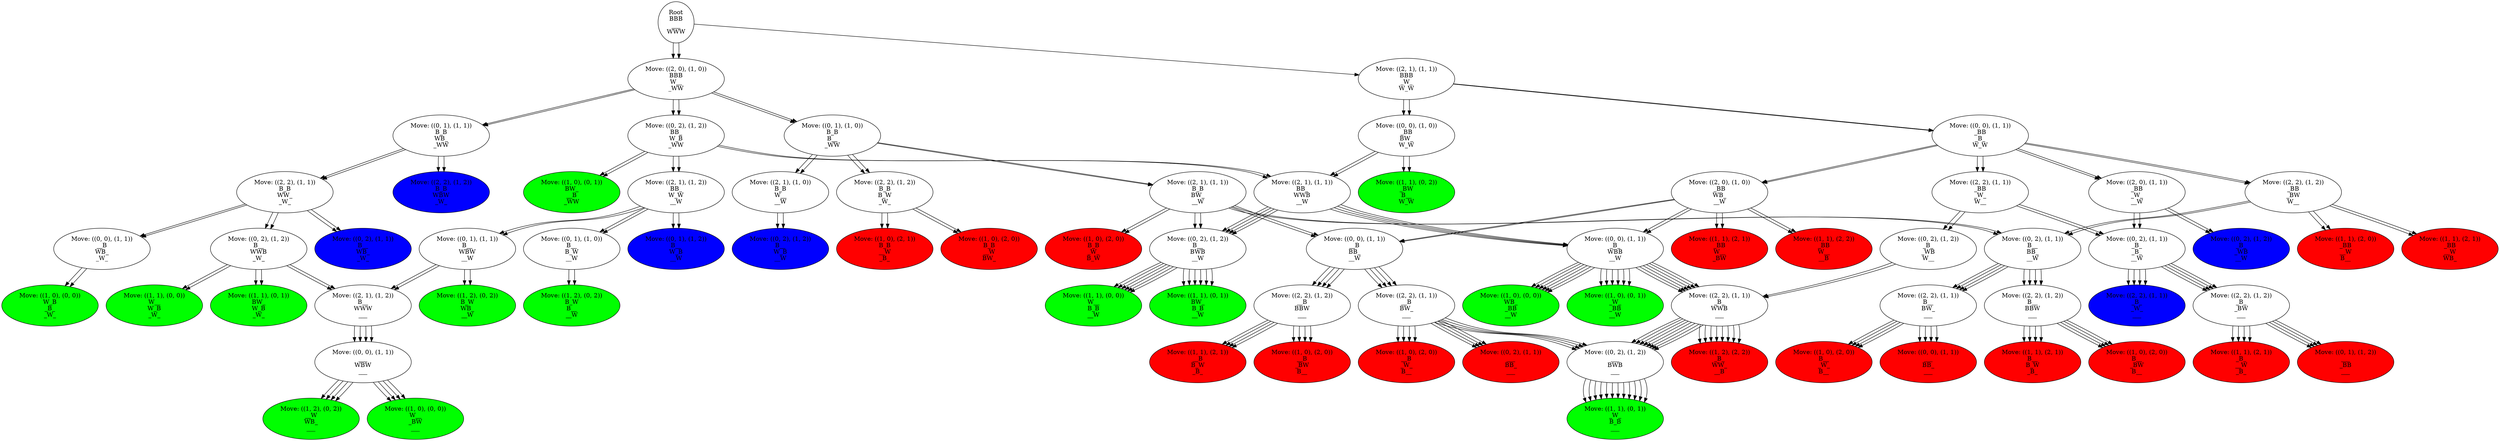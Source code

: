 digraph tree {
    "Root
BBB
___
WWW" [style=filled, fillcolor=white];
    "Move: ((2, 0), (1, 0))
BBB
W__
_WW" [style=filled, fillcolor=white];
    "Move: ((0, 1), (1, 1))
B_B
WB_
_WW" [style=filled, fillcolor=white];
    "Move: ((2, 2), (1, 2))
B_B
WBW
_W_" [style=filled, fillcolor=blue];
    "Move: ((2, 2), (1, 1))
B_B
WW_
_W_" [style=filled, fillcolor=white];
    "Move: ((0, 0), (1, 1))
__B
WB_
_W_" [style=filled, fillcolor=white];
    "Move: ((1, 0), (0, 0))
W_B
_B_
_W_" [style=filled, fillcolor=green];
    "Move: ((0, 2), (1, 2))
B__
WWB
_W_" [style=filled, fillcolor=white];
    "Move: ((1, 1), (0, 1))
BW_
W_B
_W_" [style=filled, fillcolor=green];
    "Move: ((1, 1), (0, 0))
W__
W_B
_W_" [style=filled, fillcolor=green];
    "Move: ((2, 1), (1, 2))
B__
WWW
___" [style=filled, fillcolor=white];
    "Move: ((0, 0), (1, 1))
___
WBW
___" [style=filled, fillcolor=white];
    "Move: ((1, 0), (0, 0))
W__
_BW
___" [style=filled, fillcolor=green];
    "Move: ((1, 2), (0, 2))
__W
WB_
___" [style=filled, fillcolor=green];
    "Move: ((0, 2), (1, 1))
B__
WB_
_W_" [style=filled, fillcolor=blue];
    "Move: ((0, 1), (1, 0))
B_B
B__
_WW" [style=filled, fillcolor=white];
    "Move: ((2, 1), (1, 1))
B_B
BW_
__W" [style=filled, fillcolor=white];
    "Move: ((0, 0), (1, 1))
__B
BB_
__W" [style=filled, fillcolor=white];
    "Move: ((2, 2), (1, 2))
__B
BBW
___" [style=filled, fillcolor=white];
    "Move: ((1, 0), (2, 0))
__B
_BW
B__" [style=filled, fillcolor=red];
    "Move: ((1, 1), (2, 1))
__B
B_W
_B_" [style=filled, fillcolor=red];
    "Move: ((2, 2), (1, 1))
__B
BW_
___" [style=filled, fillcolor=white];
    "Move: ((0, 2), (1, 2))
___
BWB
___" [style=filled, fillcolor=white];
    "Move: ((1, 1), (0, 1))
_W_
B_B
___" [style=filled, fillcolor=green];
    "Move: ((0, 2), (1, 1))
___
BB_
___" [style=filled, fillcolor=red];
    "Move: ((1, 0), (2, 0))
__B
_W_
B__" [style=filled, fillcolor=red];
    "Move: ((0, 2), (1, 2))
B__
BWB
__W" [style=filled, fillcolor=white];
    "Move: ((1, 1), (0, 1))
BW_
B_B
__W" [style=filled, fillcolor=green];
    "Move: ((1, 1), (0, 0))
W__
B_B
__W" [style=filled, fillcolor=green];
    "Move: ((0, 2), (1, 1))
B__
BB_
__W" [style=filled, fillcolor=white];
    "Move: ((2, 2), (1, 2))
B__
BBW
___" [style=filled, fillcolor=white];
    "Move: ((1, 0), (2, 0))
B__
_BW
B__" [style=filled, fillcolor=red];
    "Move: ((1, 1), (2, 1))
B__
B_W
_B_" [style=filled, fillcolor=red];
    "Move: ((2, 2), (1, 1))
B__
BW_
___" [style=filled, fillcolor=white];
    "Move: ((0, 0), (1, 1))
___
BB_
___" [style=filled, fillcolor=red];
    "Move: ((1, 0), (2, 0))
B__
_W_
B__" [style=filled, fillcolor=red];
    "Move: ((1, 0), (2, 0))
B_B
_W_
B_W" [style=filled, fillcolor=red];
    "Move: ((2, 1), (1, 0))
B_B
W__
__W" [style=filled, fillcolor=white];
    "Move: ((0, 2), (1, 2))
B__
W_B
__W" [style=filled, fillcolor=blue];
    "Move: ((2, 2), (1, 2))
B_B
B_W
_W_" [style=filled, fillcolor=white];
    "Move: ((1, 0), (2, 0))
B_B
__W
BW_" [style=filled, fillcolor=red];
    "Move: ((1, 0), (2, 1))
B_B
__W
_B_" [style=filled, fillcolor=red];
    "Move: ((0, 2), (1, 2))
BB_
W_B
_WW" [style=filled, fillcolor=white];
    "Move: ((1, 0), (0, 1))
BW_
__B
_WW" [style=filled, fillcolor=green];
    "Move: ((2, 1), (1, 1))
BB_
WWB
__W" [style=filled, fillcolor=white];
    "Move: ((0, 0), (1, 1))
_B_
WBB
__W" [style=filled, fillcolor=white];
    "Move: ((1, 0), (0, 0))
WB_
_BB
__W" [style=filled, fillcolor=green];
    "Move: ((1, 0), (0, 1))
_W_
_BB
__W" [style=filled, fillcolor=green];
    "Move: ((2, 2), (1, 1))
_B_
WWB
___" [style=filled, fillcolor=white];
    "Move: ((0, 2), (1, 2))
___
BWB
___" [style=filled, fillcolor=white];
    "Move: ((1, 1), (0, 1))
_W_
B_B
___" [style=filled, fillcolor=green];
    "Move: ((1, 2), (2, 2))
_B_
WW_
__B" [style=filled, fillcolor=red];
    "Move: ((0, 2), (1, 2))
B__
BWB
__W" [style=filled, fillcolor=white];
    "Move: ((1, 1), (0, 1))
BW_
B_B
__W" [style=filled, fillcolor=green];
    "Move: ((1, 1), (0, 0))
W__
B_B
__W" [style=filled, fillcolor=green];
    "Move: ((2, 1), (1, 2))
BB_
W_W
__W" [style=filled, fillcolor=white];
    "Move: ((0, 1), (1, 1))
B__
WBW
__W" [style=filled, fillcolor=white];
    "Move: ((1, 2), (0, 2))
B_W
WB_
__W" [style=filled, fillcolor=green];
    "Move: ((2, 1), (1, 2))
B__
WWW
___" [style=filled, fillcolor=white];
    "Move: ((0, 0), (1, 1))
___
WBW
___" [style=filled, fillcolor=white];
    "Move: ((1, 0), (0, 0))
W__
_BW
___" [style=filled, fillcolor=green];
    "Move: ((1, 2), (0, 2))
__W
WB_
___" [style=filled, fillcolor=green];
    "Move: ((0, 1), (1, 0))
B__
B_W
__W" [style=filled, fillcolor=white];
    "Move: ((1, 2), (0, 2))
B_W
B__
__W" [style=filled, fillcolor=green];
    "Move: ((0, 1), (1, 2))
B__
W_B
__W" [style=filled, fillcolor=blue];
    "Move: ((2, 1), (1, 1))
BBB
_W_
W_W" [style=filled, fillcolor=white];
    "Move: ((0, 0), (1, 0))
_BB
BW_
W_W" [style=filled, fillcolor=white];
    "Move: ((1, 1), (0, 2))
_BW
B__
W_W" [style=filled, fillcolor=green];
    "Move: ((2, 1), (1, 1))
BB_
WWB
__W" [style=filled, fillcolor=white];
    "Move: ((0, 0), (1, 1))
_B_
WBB
__W" [style=filled, fillcolor=white];
    "Move: ((1, 0), (0, 0))
WB_
_BB
__W" [style=filled, fillcolor=green];
    "Move: ((1, 0), (0, 1))
_W_
_BB
__W" [style=filled, fillcolor=green];
    "Move: ((2, 2), (1, 1))
_B_
WWB
___" [style=filled, fillcolor=white];
    "Move: ((0, 2), (1, 2))
___
BWB
___" [style=filled, fillcolor=white];
    "Move: ((1, 1), (0, 1))
_W_
B_B
___" [style=filled, fillcolor=green];
    "Move: ((1, 2), (2, 2))
_B_
WW_
__B" [style=filled, fillcolor=red];
    "Move: ((0, 2), (1, 2))
B__
BWB
__W" [style=filled, fillcolor=white];
    "Move: ((1, 1), (0, 1))
BW_
B_B
__W" [style=filled, fillcolor=green];
    "Move: ((1, 1), (0, 0))
W__
B_B
__W" [style=filled, fillcolor=green];
    "Move: ((0, 0), (1, 1))
_BB
_B_
W_W" [style=filled, fillcolor=white];
    "Move: ((2, 0), (1, 0))
_BB
WB_
__W" [style=filled, fillcolor=white];
    "Move: ((0, 0), (1, 1))
__B
BB_
__W" [style=filled, fillcolor=white];
    "Move: ((2, 2), (1, 2))
__B
BBW
___" [style=filled, fillcolor=white];
    "Move: ((1, 0), (2, 0))
__B
_BW
B__" [style=filled, fillcolor=red];
    "Move: ((1, 1), (2, 1))
__B
B_W
_B_" [style=filled, fillcolor=red];
    "Move: ((2, 2), (1, 1))
__B
BW_
___" [style=filled, fillcolor=white];
    "Move: ((0, 2), (1, 2))
___
BWB
___" [style=filled, fillcolor=white];
    "Move: ((1, 1), (0, 1))
_W_
B_B
___" [style=filled, fillcolor=green];
    "Move: ((0, 2), (1, 1))
___
BB_
___" [style=filled, fillcolor=red];
    "Move: ((1, 0), (2, 0))
__B
_W_
B__" [style=filled, fillcolor=red];
    "Move: ((0, 0), (1, 1))
_B_
WBB
__W" [style=filled, fillcolor=white];
    "Move: ((1, 0), (0, 0))
WB_
_BB
__W" [style=filled, fillcolor=green];
    "Move: ((1, 0), (0, 1))
_W_
_BB
__W" [style=filled, fillcolor=green];
    "Move: ((2, 2), (1, 1))
_B_
WWB
___" [style=filled, fillcolor=white];
    "Move: ((0, 2), (1, 2))
___
BWB
___" [style=filled, fillcolor=white];
    "Move: ((1, 1), (0, 1))
_W_
B_B
___" [style=filled, fillcolor=green];
    "Move: ((1, 2), (2, 2))
_B_
WW_
__B" [style=filled, fillcolor=red];
    "Move: ((1, 1), (2, 1))
_BB
W__
_BW" [style=filled, fillcolor=red];
    "Move: ((1, 1), (2, 2))
_BB
W__
__B" [style=filled, fillcolor=red];
    "Move: ((2, 0), (1, 1))
_BB
_W_
__W" [style=filled, fillcolor=white];
    "Move: ((0, 2), (1, 2))
_B_
_WB
__W" [style=filled, fillcolor=blue];
    "Move: ((0, 2), (1, 1))
_B_
_B_
__W" [style=filled, fillcolor=white];
    "Move: ((2, 2), (1, 2))
_B_
_BW
___" [style=filled, fillcolor=white];
    "Move: ((0, 1), (1, 2))
___
_BB
___" [style=filled, fillcolor=red];
    "Move: ((1, 1), (2, 1))
_B_
__W
_B_" [style=filled, fillcolor=red];
    "Move: ((2, 2), (1, 1))
_B_
_W_
___" [style=filled, fillcolor=blue];
    "Move: ((2, 2), (1, 2))
_BB
_BW
W__" [style=filled, fillcolor=white];
    "Move: ((0, 2), (1, 1))
B__
BB_
__W" [style=filled, fillcolor=white];
    "Move: ((2, 2), (1, 2))
B__
BBW
___" [style=filled, fillcolor=white];
    "Move: ((1, 0), (2, 0))
B__
_BW
B__" [style=filled, fillcolor=red];
    "Move: ((1, 1), (2, 1))
B__
B_W
_B_" [style=filled, fillcolor=red];
    "Move: ((2, 2), (1, 1))
B__
BW_
___" [style=filled, fillcolor=white];
    "Move: ((0, 0), (1, 1))
___
BB_
___" [style=filled, fillcolor=red];
    "Move: ((1, 0), (2, 0))
B__
_W_
B__" [style=filled, fillcolor=red];
    "Move: ((1, 1), (2, 1))
_BB
__W
WB_" [style=filled, fillcolor=red];
    "Move: ((1, 1), (2, 0))
_BB
__W
B__" [style=filled, fillcolor=red];
    "Move: ((2, 2), (1, 1))
_BB
_W_
W__" [style=filled, fillcolor=white];
    "Move: ((0, 2), (1, 2))
_B_
_WB
W__" [style=filled, fillcolor=white];
    "Move: ((2, 2), (1, 1))
_B_
WWB
___" [style=filled, fillcolor=white];
    "Move: ((0, 2), (1, 2))
___
BWB
___" [style=filled, fillcolor=white];
    "Move: ((1, 1), (0, 1))
_W_
B_B
___" [style=filled, fillcolor=green];
    "Move: ((1, 2), (2, 2))
_B_
WW_
__B" [style=filled, fillcolor=red];
    "Move: ((0, 2), (1, 1))
_B_
_B_
__W" [style=filled, fillcolor=white];
    "Move: ((2, 2), (1, 2))
_B_
_BW
___" [style=filled, fillcolor=white];
    "Move: ((0, 1), (1, 2))
___
_BB
___" [style=filled, fillcolor=red];
    "Move: ((1, 1), (2, 1))
_B_
__W
_B_" [style=filled, fillcolor=red];
    "Move: ((2, 2), (1, 1))
_B_
_W_
___" [style=filled, fillcolor=blue];
    "Move: ((0, 0), (1, 0))
_BB
BW_
W_W" [style=filled, fillcolor=white];
    "Move: ((1, 1), (0, 2))
_BW
B__
W_W" [style=filled, fillcolor=green];
    "Move: ((2, 1), (1, 1))
BB_
WWB
__W" [style=filled, fillcolor=white];
    "Move: ((0, 0), (1, 1))
_B_
WBB
__W" [style=filled, fillcolor=white];
    "Move: ((1, 0), (0, 0))
WB_
_BB
__W" [style=filled, fillcolor=green];
    "Move: ((1, 0), (0, 1))
_W_
_BB
__W" [style=filled, fillcolor=green];
    "Move: ((2, 2), (1, 1))
_B_
WWB
___" [style=filled, fillcolor=white];
    "Move: ((0, 2), (1, 2))
___
BWB
___" [style=filled, fillcolor=white];
    "Move: ((1, 1), (0, 1))
_W_
B_B
___" [style=filled, fillcolor=green];
    "Move: ((1, 2), (2, 2))
_B_
WW_
__B" [style=filled, fillcolor=red];
    "Move: ((0, 2), (1, 2))
B__
BWB
__W" [style=filled, fillcolor=white];
    "Move: ((1, 1), (0, 1))
BW_
B_B
__W" [style=filled, fillcolor=green];
    "Move: ((1, 1), (0, 0))
W__
B_B
__W" [style=filled, fillcolor=green];
    "Move: ((0, 0), (1, 1))
_BB
_B_
W_W" [style=filled, fillcolor=white];
    "Move: ((2, 0), (1, 0))
_BB
WB_
__W" [style=filled, fillcolor=white];
    "Move: ((0, 0), (1, 1))
__B
BB_
__W" [style=filled, fillcolor=white];
    "Move: ((2, 2), (1, 2))
__B
BBW
___" [style=filled, fillcolor=white];
    "Move: ((1, 0), (2, 0))
__B
_BW
B__" [style=filled, fillcolor=red];
    "Move: ((1, 1), (2, 1))
__B
B_W
_B_" [style=filled, fillcolor=red];
    "Move: ((2, 2), (1, 1))
__B
BW_
___" [style=filled, fillcolor=white];
    "Move: ((0, 2), (1, 2))
___
BWB
___" [style=filled, fillcolor=white];
    "Move: ((1, 1), (0, 1))
_W_
B_B
___" [style=filled, fillcolor=green];
    "Move: ((0, 2), (1, 1))
___
BB_
___" [style=filled, fillcolor=red];
    "Move: ((1, 0), (2, 0))
__B
_W_
B__" [style=filled, fillcolor=red];
    "Move: ((0, 0), (1, 1))
_B_
WBB
__W" [style=filled, fillcolor=white];
    "Move: ((1, 0), (0, 0))
WB_
_BB
__W" [style=filled, fillcolor=green];
    "Move: ((1, 0), (0, 1))
_W_
_BB
__W" [style=filled, fillcolor=green];
    "Move: ((2, 2), (1, 1))
_B_
WWB
___" [style=filled, fillcolor=white];
    "Move: ((0, 2), (1, 2))
___
BWB
___" [style=filled, fillcolor=white];
    "Move: ((1, 1), (0, 1))
_W_
B_B
___" [style=filled, fillcolor=green];
    "Move: ((1, 2), (2, 2))
_B_
WW_
__B" [style=filled, fillcolor=red];
    "Move: ((1, 1), (2, 1))
_BB
W__
_BW" [style=filled, fillcolor=red];
    "Move: ((1, 1), (2, 2))
_BB
W__
__B" [style=filled, fillcolor=red];
    "Move: ((2, 0), (1, 1))
_BB
_W_
__W" [style=filled, fillcolor=white];
    "Move: ((0, 2), (1, 2))
_B_
_WB
__W" [style=filled, fillcolor=blue];
    "Move: ((0, 2), (1, 1))
_B_
_B_
__W" [style=filled, fillcolor=white];
    "Move: ((2, 2), (1, 2))
_B_
_BW
___" [style=filled, fillcolor=white];
    "Move: ((0, 1), (1, 2))
___
_BB
___" [style=filled, fillcolor=red];
    "Move: ((1, 1), (2, 1))
_B_
__W
_B_" [style=filled, fillcolor=red];
    "Move: ((2, 2), (1, 1))
_B_
_W_
___" [style=filled, fillcolor=blue];
    "Move: ((2, 2), (1, 2))
_BB
_BW
W__" [style=filled, fillcolor=white];
    "Move: ((0, 2), (1, 1))
B__
BB_
__W" [style=filled, fillcolor=white];
    "Move: ((2, 2), (1, 2))
B__
BBW
___" [style=filled, fillcolor=white];
    "Move: ((1, 0), (2, 0))
B__
_BW
B__" [style=filled, fillcolor=red];
    "Move: ((1, 1), (2, 1))
B__
B_W
_B_" [style=filled, fillcolor=red];
    "Move: ((2, 2), (1, 1))
B__
BW_
___" [style=filled, fillcolor=white];
    "Move: ((0, 0), (1, 1))
___
BB_
___" [style=filled, fillcolor=red];
    "Move: ((1, 0), (2, 0))
B__
_W_
B__" [style=filled, fillcolor=red];
    "Move: ((1, 1), (2, 1))
_BB
__W
WB_" [style=filled, fillcolor=red];
    "Move: ((1, 1), (2, 0))
_BB
__W
B__" [style=filled, fillcolor=red];
    "Move: ((2, 2), (1, 1))
_BB
_W_
W__" [style=filled, fillcolor=white];
    "Move: ((0, 2), (1, 2))
_B_
_WB
W__" [style=filled, fillcolor=white];
    "Move: ((2, 2), (1, 1))
_B_
WWB
___" [style=filled, fillcolor=white];
    "Move: ((0, 2), (1, 2))
___
BWB
___" [style=filled, fillcolor=white];
    "Move: ((1, 1), (0, 1))
_W_
B_B
___" [style=filled, fillcolor=green];
    "Move: ((1, 2), (2, 2))
_B_
WW_
__B" [style=filled, fillcolor=red];
    "Move: ((0, 2), (1, 1))
_B_
_B_
__W" [style=filled, fillcolor=white];
    "Move: ((2, 2), (1, 2))
_B_
_BW
___" [style=filled, fillcolor=white];
    "Move: ((0, 1), (1, 2))
___
_BB
___" [style=filled, fillcolor=red];
    "Move: ((1, 1), (2, 1))
_B_
__W
_B_" [style=filled, fillcolor=red];
    "Move: ((2, 2), (1, 1))
_B_
_W_
___" [style=filled, fillcolor=blue];
    "Move: ((2, 0), (1, 0))
BBB
W__
_WW" [style=filled, fillcolor=white];
    "Move: ((0, 1), (1, 1))
B_B
WB_
_WW" [style=filled, fillcolor=white];
    "Move: ((2, 2), (1, 2))
B_B
WBW
_W_" [style=filled, fillcolor=blue];
    "Move: ((2, 2), (1, 1))
B_B
WW_
_W_" [style=filled, fillcolor=white];
    "Move: ((0, 0), (1, 1))
__B
WB_
_W_" [style=filled, fillcolor=white];
    "Move: ((1, 0), (0, 0))
W_B
_B_
_W_" [style=filled, fillcolor=green];
    "Move: ((0, 2), (1, 2))
B__
WWB
_W_" [style=filled, fillcolor=white];
    "Move: ((1, 1), (0, 1))
BW_
W_B
_W_" [style=filled, fillcolor=green];
    "Move: ((1, 1), (0, 0))
W__
W_B
_W_" [style=filled, fillcolor=green];
    "Move: ((2, 1), (1, 2))
B__
WWW
___" [style=filled, fillcolor=white];
    "Move: ((0, 0), (1, 1))
___
WBW
___" [style=filled, fillcolor=white];
    "Move: ((1, 0), (0, 0))
W__
_BW
___" [style=filled, fillcolor=green];
    "Move: ((1, 2), (0, 2))
__W
WB_
___" [style=filled, fillcolor=green];
    "Move: ((0, 2), (1, 1))
B__
WB_
_W_" [style=filled, fillcolor=blue];
    "Move: ((0, 1), (1, 0))
B_B
B__
_WW" [style=filled, fillcolor=white];
    "Move: ((2, 1), (1, 1))
B_B
BW_
__W" [style=filled, fillcolor=white];
    "Move: ((0, 0), (1, 1))
__B
BB_
__W" [style=filled, fillcolor=white];
    "Move: ((2, 2), (1, 2))
__B
BBW
___" [style=filled, fillcolor=white];
    "Move: ((1, 0), (2, 0))
__B
_BW
B__" [style=filled, fillcolor=red];
    "Move: ((1, 1), (2, 1))
__B
B_W
_B_" [style=filled, fillcolor=red];
    "Move: ((2, 2), (1, 1))
__B
BW_
___" [style=filled, fillcolor=white];
    "Move: ((0, 2), (1, 2))
___
BWB
___" [style=filled, fillcolor=white];
    "Move: ((1, 1), (0, 1))
_W_
B_B
___" [style=filled, fillcolor=green];
    "Move: ((0, 2), (1, 1))
___
BB_
___" [style=filled, fillcolor=red];
    "Move: ((1, 0), (2, 0))
__B
_W_
B__" [style=filled, fillcolor=red];
    "Move: ((0, 2), (1, 2))
B__
BWB
__W" [style=filled, fillcolor=white];
    "Move: ((1, 1), (0, 1))
BW_
B_B
__W" [style=filled, fillcolor=green];
    "Move: ((1, 1), (0, 0))
W__
B_B
__W" [style=filled, fillcolor=green];
    "Move: ((0, 2), (1, 1))
B__
BB_
__W" [style=filled, fillcolor=white];
    "Move: ((2, 2), (1, 2))
B__
BBW
___" [style=filled, fillcolor=white];
    "Move: ((1, 0), (2, 0))
B__
_BW
B__" [style=filled, fillcolor=red];
    "Move: ((1, 1), (2, 1))
B__
B_W
_B_" [style=filled, fillcolor=red];
    "Move: ((2, 2), (1, 1))
B__
BW_
___" [style=filled, fillcolor=white];
    "Move: ((0, 0), (1, 1))
___
BB_
___" [style=filled, fillcolor=red];
    "Move: ((1, 0), (2, 0))
B__
_W_
B__" [style=filled, fillcolor=red];
    "Move: ((1, 0), (2, 0))
B_B
_W_
B_W" [style=filled, fillcolor=red];
    "Move: ((2, 1), (1, 0))
B_B
W__
__W" [style=filled, fillcolor=white];
    "Move: ((0, 2), (1, 2))
B__
W_B
__W" [style=filled, fillcolor=blue];
    "Move: ((2, 2), (1, 2))
B_B
B_W
_W_" [style=filled, fillcolor=white];
    "Move: ((1, 0), (2, 0))
B_B
__W
BW_" [style=filled, fillcolor=red];
    "Move: ((1, 0), (2, 1))
B_B
__W
_B_" [style=filled, fillcolor=red];
    "Move: ((0, 2), (1, 2))
BB_
W_B
_WW" [style=filled, fillcolor=white];
    "Move: ((1, 0), (0, 1))
BW_
__B
_WW" [style=filled, fillcolor=green];
    "Move: ((2, 1), (1, 1))
BB_
WWB
__W" [style=filled, fillcolor=white];
    "Move: ((0, 0), (1, 1))
_B_
WBB
__W" [style=filled, fillcolor=white];
    "Move: ((1, 0), (0, 0))
WB_
_BB
__W" [style=filled, fillcolor=green];
    "Move: ((1, 0), (0, 1))
_W_
_BB
__W" [style=filled, fillcolor=green];
    "Move: ((2, 2), (1, 1))
_B_
WWB
___" [style=filled, fillcolor=white];
    "Move: ((0, 2), (1, 2))
___
BWB
___" [style=filled, fillcolor=white];
    "Move: ((1, 1), (0, 1))
_W_
B_B
___" [style=filled, fillcolor=green];
    "Move: ((1, 2), (2, 2))
_B_
WW_
__B" [style=filled, fillcolor=red];
    "Move: ((0, 2), (1, 2))
B__
BWB
__W" [style=filled, fillcolor=white];
    "Move: ((1, 1), (0, 1))
BW_
B_B
__W" [style=filled, fillcolor=green];
    "Move: ((1, 1), (0, 0))
W__
B_B
__W" [style=filled, fillcolor=green];
    "Move: ((2, 1), (1, 2))
BB_
W_W
__W" [style=filled, fillcolor=white];
    "Move: ((0, 1), (1, 1))
B__
WBW
__W" [style=filled, fillcolor=white];
    "Move: ((1, 2), (0, 2))
B_W
WB_
__W" [style=filled, fillcolor=green];
    "Move: ((2, 1), (1, 2))
B__
WWW
___" [style=filled, fillcolor=white];
    "Move: ((0, 0), (1, 1))
___
WBW
___" [style=filled, fillcolor=white];
    "Move: ((1, 0), (0, 0))
W__
_BW
___" [style=filled, fillcolor=green];
    "Move: ((1, 2), (0, 2))
__W
WB_
___" [style=filled, fillcolor=green];
    "Move: ((0, 1), (1, 0))
B__
B_W
__W" [style=filled, fillcolor=white];
    "Move: ((1, 2), (0, 2))
B_W
B__
__W" [style=filled, fillcolor=green];
    "Move: ((0, 1), (1, 2))
B__
W_B
__W" [style=filled, fillcolor=blue];
    "Root
BBB
___
WWW" -> "Move: ((2, 0), (1, 0))
BBB
W__
_WW";
    "Root
BBB
___
WWW" -> "Move: ((2, 1), (1, 1))
BBB
_W_
W_W";
    "Root
BBB
___
WWW" -> "Move: ((2, 0), (1, 0))
BBB
W__
_WW";
    "Move: ((2, 0), (1, 0))
BBB
W__
_WW" -> "Move: ((0, 1), (1, 1))
B_B
WB_
_WW";
    "Move: ((2, 0), (1, 0))
BBB
W__
_WW" -> "Move: ((0, 1), (1, 0))
B_B
B__
_WW";
    "Move: ((2, 0), (1, 0))
BBB
W__
_WW" -> "Move: ((0, 2), (1, 2))
BB_
W_B
_WW";
    "Move: ((0, 1), (1, 1))
B_B
WB_
_WW" -> "Move: ((2, 2), (1, 2))
B_B
WBW
_W_";
    "Move: ((0, 1), (1, 1))
B_B
WB_
_WW" -> "Move: ((2, 2), (1, 1))
B_B
WW_
_W_";
    "Move: ((2, 2), (1, 1))
B_B
WW_
_W_" -> "Move: ((0, 0), (1, 1))
__B
WB_
_W_";
    "Move: ((2, 2), (1, 1))
B_B
WW_
_W_" -> "Move: ((0, 2), (1, 2))
B__
WWB
_W_";
    "Move: ((2, 2), (1, 1))
B_B
WW_
_W_" -> "Move: ((0, 2), (1, 1))
B__
WB_
_W_";
    "Move: ((0, 0), (1, 1))
__B
WB_
_W_" -> "Move: ((1, 0), (0, 0))
W_B
_B_
_W_";
    "Move: ((0, 2), (1, 2))
B__
WWB
_W_" -> "Move: ((1, 1), (0, 1))
BW_
W_B
_W_";
    "Move: ((0, 2), (1, 2))
B__
WWB
_W_" -> "Move: ((1, 1), (0, 0))
W__
W_B
_W_";
    "Move: ((0, 2), (1, 2))
B__
WWB
_W_" -> "Move: ((2, 1), (1, 2))
B__
WWW
___";
    "Move: ((2, 1), (1, 2))
B__
WWW
___" -> "Move: ((0, 0), (1, 1))
___
WBW
___";
    "Move: ((0, 0), (1, 1))
___
WBW
___" -> "Move: ((1, 0), (0, 0))
W__
_BW
___";
    "Move: ((0, 0), (1, 1))
___
WBW
___" -> "Move: ((1, 2), (0, 2))
__W
WB_
___";
    "Move: ((0, 1), (1, 0))
B_B
B__
_WW" -> "Move: ((2, 1), (1, 1))
B_B
BW_
__W";
    "Move: ((0, 1), (1, 0))
B_B
B__
_WW" -> "Move: ((2, 1), (1, 0))
B_B
W__
__W";
    "Move: ((0, 1), (1, 0))
B_B
B__
_WW" -> "Move: ((2, 2), (1, 2))
B_B
B_W
_W_";
    "Move: ((2, 1), (1, 1))
B_B
BW_
__W" -> "Move: ((0, 0), (1, 1))
__B
BB_
__W";
    "Move: ((2, 1), (1, 1))
B_B
BW_
__W" -> "Move: ((0, 2), (1, 2))
B__
BWB
__W";
    "Move: ((2, 1), (1, 1))
B_B
BW_
__W" -> "Move: ((0, 2), (1, 1))
B__
BB_
__W";
    "Move: ((2, 1), (1, 1))
B_B
BW_
__W" -> "Move: ((1, 0), (2, 0))
B_B
_W_
B_W";
    "Move: ((0, 0), (1, 1))
__B
BB_
__W" -> "Move: ((2, 2), (1, 2))
__B
BBW
___";
    "Move: ((0, 0), (1, 1))
__B
BB_
__W" -> "Move: ((2, 2), (1, 1))
__B
BW_
___";
    "Move: ((2, 2), (1, 2))
__B
BBW
___" -> "Move: ((1, 0), (2, 0))
__B
_BW
B__";
    "Move: ((2, 2), (1, 2))
__B
BBW
___" -> "Move: ((1, 1), (2, 1))
__B
B_W
_B_";
    "Move: ((2, 2), (1, 1))
__B
BW_
___" -> "Move: ((0, 2), (1, 2))
___
BWB
___";
    "Move: ((2, 2), (1, 1))
__B
BW_
___" -> "Move: ((0, 2), (1, 1))
___
BB_
___";
    "Move: ((2, 2), (1, 1))
__B
BW_
___" -> "Move: ((1, 0), (2, 0))
__B
_W_
B__";
    "Move: ((0, 2), (1, 2))
___
BWB
___" -> "Move: ((1, 1), (0, 1))
_W_
B_B
___";
    "Move: ((0, 2), (1, 2))
B__
BWB
__W" -> "Move: ((1, 1), (0, 1))
BW_
B_B
__W";
    "Move: ((0, 2), (1, 2))
B__
BWB
__W" -> "Move: ((1, 1), (0, 0))
W__
B_B
__W";
    "Move: ((0, 2), (1, 1))
B__
BB_
__W" -> "Move: ((2, 2), (1, 2))
B__
BBW
___";
    "Move: ((0, 2), (1, 1))
B__
BB_
__W" -> "Move: ((2, 2), (1, 1))
B__
BW_
___";
    "Move: ((2, 2), (1, 2))
B__
BBW
___" -> "Move: ((1, 0), (2, 0))
B__
_BW
B__";
    "Move: ((2, 2), (1, 2))
B__
BBW
___" -> "Move: ((1, 1), (2, 1))
B__
B_W
_B_";
    "Move: ((2, 2), (1, 1))
B__
BW_
___" -> "Move: ((0, 0), (1, 1))
___
BB_
___";
    "Move: ((2, 2), (1, 1))
B__
BW_
___" -> "Move: ((1, 0), (2, 0))
B__
_W_
B__";
    "Move: ((2, 1), (1, 0))
B_B
W__
__W" -> "Move: ((0, 2), (1, 2))
B__
W_B
__W";
    "Move: ((2, 2), (1, 2))
B_B
B_W
_W_" -> "Move: ((1, 0), (2, 0))
B_B
__W
BW_";
    "Move: ((2, 2), (1, 2))
B_B
B_W
_W_" -> "Move: ((1, 0), (2, 1))
B_B
__W
_B_";
    "Move: ((0, 2), (1, 2))
BB_
W_B
_WW" -> "Move: ((1, 0), (0, 1))
BW_
__B
_WW";
    "Move: ((0, 2), (1, 2))
BB_
W_B
_WW" -> "Move: ((2, 1), (1, 1))
BB_
WWB
__W";
    "Move: ((0, 2), (1, 2))
BB_
W_B
_WW" -> "Move: ((2, 1), (1, 2))
BB_
W_W
__W";
    "Move: ((2, 1), (1, 1))
BB_
WWB
__W" -> "Move: ((0, 0), (1, 1))
_B_
WBB
__W";
    "Move: ((2, 1), (1, 1))
BB_
WWB
__W" -> "Move: ((0, 2), (1, 2))
B__
BWB
__W";
    "Move: ((0, 0), (1, 1))
_B_
WBB
__W" -> "Move: ((1, 0), (0, 0))
WB_
_BB
__W";
    "Move: ((0, 0), (1, 1))
_B_
WBB
__W" -> "Move: ((1, 0), (0, 1))
_W_
_BB
__W";
    "Move: ((0, 0), (1, 1))
_B_
WBB
__W" -> "Move: ((2, 2), (1, 1))
_B_
WWB
___";
    "Move: ((2, 2), (1, 1))
_B_
WWB
___" -> "Move: ((0, 2), (1, 2))
___
BWB
___";
    "Move: ((2, 2), (1, 1))
_B_
WWB
___" -> "Move: ((1, 2), (2, 2))
_B_
WW_
__B";
    "Move: ((0, 2), (1, 2))
___
BWB
___" -> "Move: ((1, 1), (0, 1))
_W_
B_B
___";
    "Move: ((0, 2), (1, 2))
B__
BWB
__W" -> "Move: ((1, 1), (0, 1))
BW_
B_B
__W";
    "Move: ((0, 2), (1, 2))
B__
BWB
__W" -> "Move: ((1, 1), (0, 0))
W__
B_B
__W";
    "Move: ((2, 1), (1, 2))
BB_
W_W
__W" -> "Move: ((0, 1), (1, 1))
B__
WBW
__W";
    "Move: ((2, 1), (1, 2))
BB_
W_W
__W" -> "Move: ((0, 1), (1, 0))
B__
B_W
__W";
    "Move: ((2, 1), (1, 2))
BB_
W_W
__W" -> "Move: ((0, 1), (1, 2))
B__
W_B
__W";
    "Move: ((0, 1), (1, 1))
B__
WBW
__W" -> "Move: ((1, 2), (0, 2))
B_W
WB_
__W";
    "Move: ((0, 1), (1, 1))
B__
WBW
__W" -> "Move: ((2, 1), (1, 2))
B__
WWW
___";
    "Move: ((2, 1), (1, 2))
B__
WWW
___" -> "Move: ((0, 0), (1, 1))
___
WBW
___";
    "Move: ((0, 0), (1, 1))
___
WBW
___" -> "Move: ((1, 0), (0, 0))
W__
_BW
___";
    "Move: ((0, 0), (1, 1))
___
WBW
___" -> "Move: ((1, 2), (0, 2))
__W
WB_
___";
    "Move: ((0, 1), (1, 0))
B__
B_W
__W" -> "Move: ((1, 2), (0, 2))
B_W
B__
__W";
    "Move: ((2, 1), (1, 1))
BBB
_W_
W_W" -> "Move: ((0, 0), (1, 0))
_BB
BW_
W_W";
    "Move: ((2, 1), (1, 1))
BBB
_W_
W_W" -> "Move: ((0, 0), (1, 1))
_BB
_B_
W_W";
    "Move: ((2, 1), (1, 1))
BBB
_W_
W_W" -> "Move: ((0, 0), (1, 0))
_BB
BW_
W_W";
    "Move: ((2, 1), (1, 1))
BBB
_W_
W_W" -> "Move: ((0, 0), (1, 1))
_BB
_B_
W_W";
    "Move: ((0, 0), (1, 0))
_BB
BW_
W_W" -> "Move: ((1, 1), (0, 2))
_BW
B__
W_W";
    "Move: ((0, 0), (1, 0))
_BB
BW_
W_W" -> "Move: ((2, 1), (1, 1))
BB_
WWB
__W";
    "Move: ((2, 1), (1, 1))
BB_
WWB
__W" -> "Move: ((0, 0), (1, 1))
_B_
WBB
__W";
    "Move: ((2, 1), (1, 1))
BB_
WWB
__W" -> "Move: ((0, 2), (1, 2))
B__
BWB
__W";
    "Move: ((0, 0), (1, 1))
_B_
WBB
__W" -> "Move: ((1, 0), (0, 0))
WB_
_BB
__W";
    "Move: ((0, 0), (1, 1))
_B_
WBB
__W" -> "Move: ((1, 0), (0, 1))
_W_
_BB
__W";
    "Move: ((0, 0), (1, 1))
_B_
WBB
__W" -> "Move: ((2, 2), (1, 1))
_B_
WWB
___";
    "Move: ((2, 2), (1, 1))
_B_
WWB
___" -> "Move: ((0, 2), (1, 2))
___
BWB
___";
    "Move: ((2, 2), (1, 1))
_B_
WWB
___" -> "Move: ((1, 2), (2, 2))
_B_
WW_
__B";
    "Move: ((0, 2), (1, 2))
___
BWB
___" -> "Move: ((1, 1), (0, 1))
_W_
B_B
___";
    "Move: ((0, 2), (1, 2))
B__
BWB
__W" -> "Move: ((1, 1), (0, 1))
BW_
B_B
__W";
    "Move: ((0, 2), (1, 2))
B__
BWB
__W" -> "Move: ((1, 1), (0, 0))
W__
B_B
__W";
    "Move: ((0, 0), (1, 1))
_BB
_B_
W_W" -> "Move: ((2, 0), (1, 0))
_BB
WB_
__W";
    "Move: ((0, 0), (1, 1))
_BB
_B_
W_W" -> "Move: ((2, 0), (1, 1))
_BB
_W_
__W";
    "Move: ((0, 0), (1, 1))
_BB
_B_
W_W" -> "Move: ((2, 2), (1, 2))
_BB
_BW
W__";
    "Move: ((0, 0), (1, 1))
_BB
_B_
W_W" -> "Move: ((2, 2), (1, 1))
_BB
_W_
W__";
    "Move: ((2, 0), (1, 0))
_BB
WB_
__W" -> "Move: ((0, 0), (1, 1))
__B
BB_
__W";
    "Move: ((2, 0), (1, 0))
_BB
WB_
__W" -> "Move: ((0, 0), (1, 1))
_B_
WBB
__W";
    "Move: ((2, 0), (1, 0))
_BB
WB_
__W" -> "Move: ((1, 1), (2, 1))
_BB
W__
_BW";
    "Move: ((2, 0), (1, 0))
_BB
WB_
__W" -> "Move: ((1, 1), (2, 2))
_BB
W__
__B";
    "Move: ((0, 0), (1, 1))
__B
BB_
__W" -> "Move: ((2, 2), (1, 2))
__B
BBW
___";
    "Move: ((0, 0), (1, 1))
__B
BB_
__W" -> "Move: ((2, 2), (1, 1))
__B
BW_
___";
    "Move: ((2, 2), (1, 2))
__B
BBW
___" -> "Move: ((1, 0), (2, 0))
__B
_BW
B__";
    "Move: ((2, 2), (1, 2))
__B
BBW
___" -> "Move: ((1, 1), (2, 1))
__B
B_W
_B_";
    "Move: ((2, 2), (1, 1))
__B
BW_
___" -> "Move: ((0, 2), (1, 2))
___
BWB
___";
    "Move: ((2, 2), (1, 1))
__B
BW_
___" -> "Move: ((0, 2), (1, 1))
___
BB_
___";
    "Move: ((2, 2), (1, 1))
__B
BW_
___" -> "Move: ((1, 0), (2, 0))
__B
_W_
B__";
    "Move: ((0, 2), (1, 2))
___
BWB
___" -> "Move: ((1, 1), (0, 1))
_W_
B_B
___";
    "Move: ((0, 0), (1, 1))
_B_
WBB
__W" -> "Move: ((1, 0), (0, 0))
WB_
_BB
__W";
    "Move: ((0, 0), (1, 1))
_B_
WBB
__W" -> "Move: ((1, 0), (0, 1))
_W_
_BB
__W";
    "Move: ((0, 0), (1, 1))
_B_
WBB
__W" -> "Move: ((2, 2), (1, 1))
_B_
WWB
___";
    "Move: ((2, 2), (1, 1))
_B_
WWB
___" -> "Move: ((0, 2), (1, 2))
___
BWB
___";
    "Move: ((2, 2), (1, 1))
_B_
WWB
___" -> "Move: ((1, 2), (2, 2))
_B_
WW_
__B";
    "Move: ((0, 2), (1, 2))
___
BWB
___" -> "Move: ((1, 1), (0, 1))
_W_
B_B
___";
    "Move: ((2, 0), (1, 1))
_BB
_W_
__W" -> "Move: ((0, 2), (1, 2))
_B_
_WB
__W";
    "Move: ((2, 0), (1, 1))
_BB
_W_
__W" -> "Move: ((0, 2), (1, 1))
_B_
_B_
__W";
    "Move: ((0, 2), (1, 1))
_B_
_B_
__W" -> "Move: ((2, 2), (1, 2))
_B_
_BW
___";
    "Move: ((0, 2), (1, 1))
_B_
_B_
__W" -> "Move: ((2, 2), (1, 1))
_B_
_W_
___";
    "Move: ((2, 2), (1, 2))
_B_
_BW
___" -> "Move: ((0, 1), (1, 2))
___
_BB
___";
    "Move: ((2, 2), (1, 2))
_B_
_BW
___" -> "Move: ((1, 1), (2, 1))
_B_
__W
_B_";
    "Move: ((2, 2), (1, 2))
_BB
_BW
W__" -> "Move: ((0, 2), (1, 1))
B__
BB_
__W";
    "Move: ((2, 2), (1, 2))
_BB
_BW
W__" -> "Move: ((1, 1), (2, 1))
_BB
__W
WB_";
    "Move: ((2, 2), (1, 2))
_BB
_BW
W__" -> "Move: ((1, 1), (2, 0))
_BB
__W
B__";
    "Move: ((0, 2), (1, 1))
B__
BB_
__W" -> "Move: ((2, 2), (1, 2))
B__
BBW
___";
    "Move: ((0, 2), (1, 1))
B__
BB_
__W" -> "Move: ((2, 2), (1, 1))
B__
BW_
___";
    "Move: ((2, 2), (1, 2))
B__
BBW
___" -> "Move: ((1, 0), (2, 0))
B__
_BW
B__";
    "Move: ((2, 2), (1, 2))
B__
BBW
___" -> "Move: ((1, 1), (2, 1))
B__
B_W
_B_";
    "Move: ((2, 2), (1, 1))
B__
BW_
___" -> "Move: ((0, 0), (1, 1))
___
BB_
___";
    "Move: ((2, 2), (1, 1))
B__
BW_
___" -> "Move: ((1, 0), (2, 0))
B__
_W_
B__";
    "Move: ((2, 2), (1, 1))
_BB
_W_
W__" -> "Move: ((0, 2), (1, 2))
_B_
_WB
W__";
    "Move: ((2, 2), (1, 1))
_BB
_W_
W__" -> "Move: ((0, 2), (1, 1))
_B_
_B_
__W";
    "Move: ((0, 2), (1, 2))
_B_
_WB
W__" -> "Move: ((2, 2), (1, 1))
_B_
WWB
___";
    "Move: ((2, 2), (1, 1))
_B_
WWB
___" -> "Move: ((0, 2), (1, 2))
___
BWB
___";
    "Move: ((2, 2), (1, 1))
_B_
WWB
___" -> "Move: ((1, 2), (2, 2))
_B_
WW_
__B";
    "Move: ((0, 2), (1, 2))
___
BWB
___" -> "Move: ((1, 1), (0, 1))
_W_
B_B
___";
    "Move: ((0, 2), (1, 1))
_B_
_B_
__W" -> "Move: ((2, 2), (1, 2))
_B_
_BW
___";
    "Move: ((0, 2), (1, 1))
_B_
_B_
__W" -> "Move: ((2, 2), (1, 1))
_B_
_W_
___";
    "Move: ((2, 2), (1, 2))
_B_
_BW
___" -> "Move: ((0, 1), (1, 2))
___
_BB
___";
    "Move: ((2, 2), (1, 2))
_B_
_BW
___" -> "Move: ((1, 1), (2, 1))
_B_
__W
_B_";
    "Move: ((0, 0), (1, 0))
_BB
BW_
W_W" -> "Move: ((1, 1), (0, 2))
_BW
B__
W_W";
    "Move: ((0, 0), (1, 0))
_BB
BW_
W_W" -> "Move: ((2, 1), (1, 1))
BB_
WWB
__W";
    "Move: ((2, 1), (1, 1))
BB_
WWB
__W" -> "Move: ((0, 0), (1, 1))
_B_
WBB
__W";
    "Move: ((2, 1), (1, 1))
BB_
WWB
__W" -> "Move: ((0, 2), (1, 2))
B__
BWB
__W";
    "Move: ((0, 0), (1, 1))
_B_
WBB
__W" -> "Move: ((1, 0), (0, 0))
WB_
_BB
__W";
    "Move: ((0, 0), (1, 1))
_B_
WBB
__W" -> "Move: ((1, 0), (0, 1))
_W_
_BB
__W";
    "Move: ((0, 0), (1, 1))
_B_
WBB
__W" -> "Move: ((2, 2), (1, 1))
_B_
WWB
___";
    "Move: ((2, 2), (1, 1))
_B_
WWB
___" -> "Move: ((0, 2), (1, 2))
___
BWB
___";
    "Move: ((2, 2), (1, 1))
_B_
WWB
___" -> "Move: ((1, 2), (2, 2))
_B_
WW_
__B";
    "Move: ((0, 2), (1, 2))
___
BWB
___" -> "Move: ((1, 1), (0, 1))
_W_
B_B
___";
    "Move: ((0, 2), (1, 2))
B__
BWB
__W" -> "Move: ((1, 1), (0, 1))
BW_
B_B
__W";
    "Move: ((0, 2), (1, 2))
B__
BWB
__W" -> "Move: ((1, 1), (0, 0))
W__
B_B
__W";
    "Move: ((0, 0), (1, 1))
_BB
_B_
W_W" -> "Move: ((2, 0), (1, 0))
_BB
WB_
__W";
    "Move: ((0, 0), (1, 1))
_BB
_B_
W_W" -> "Move: ((2, 0), (1, 1))
_BB
_W_
__W";
    "Move: ((0, 0), (1, 1))
_BB
_B_
W_W" -> "Move: ((2, 2), (1, 2))
_BB
_BW
W__";
    "Move: ((0, 0), (1, 1))
_BB
_B_
W_W" -> "Move: ((2, 2), (1, 1))
_BB
_W_
W__";
    "Move: ((2, 0), (1, 0))
_BB
WB_
__W" -> "Move: ((0, 0), (1, 1))
__B
BB_
__W";
    "Move: ((2, 0), (1, 0))
_BB
WB_
__W" -> "Move: ((0, 0), (1, 1))
_B_
WBB
__W";
    "Move: ((2, 0), (1, 0))
_BB
WB_
__W" -> "Move: ((1, 1), (2, 1))
_BB
W__
_BW";
    "Move: ((2, 0), (1, 0))
_BB
WB_
__W" -> "Move: ((1, 1), (2, 2))
_BB
W__
__B";
    "Move: ((0, 0), (1, 1))
__B
BB_
__W" -> "Move: ((2, 2), (1, 2))
__B
BBW
___";
    "Move: ((0, 0), (1, 1))
__B
BB_
__W" -> "Move: ((2, 2), (1, 1))
__B
BW_
___";
    "Move: ((2, 2), (1, 2))
__B
BBW
___" -> "Move: ((1, 0), (2, 0))
__B
_BW
B__";
    "Move: ((2, 2), (1, 2))
__B
BBW
___" -> "Move: ((1, 1), (2, 1))
__B
B_W
_B_";
    "Move: ((2, 2), (1, 1))
__B
BW_
___" -> "Move: ((0, 2), (1, 2))
___
BWB
___";
    "Move: ((2, 2), (1, 1))
__B
BW_
___" -> "Move: ((0, 2), (1, 1))
___
BB_
___";
    "Move: ((2, 2), (1, 1))
__B
BW_
___" -> "Move: ((1, 0), (2, 0))
__B
_W_
B__";
    "Move: ((0, 2), (1, 2))
___
BWB
___" -> "Move: ((1, 1), (0, 1))
_W_
B_B
___";
    "Move: ((0, 0), (1, 1))
_B_
WBB
__W" -> "Move: ((1, 0), (0, 0))
WB_
_BB
__W";
    "Move: ((0, 0), (1, 1))
_B_
WBB
__W" -> "Move: ((1, 0), (0, 1))
_W_
_BB
__W";
    "Move: ((0, 0), (1, 1))
_B_
WBB
__W" -> "Move: ((2, 2), (1, 1))
_B_
WWB
___";
    "Move: ((2, 2), (1, 1))
_B_
WWB
___" -> "Move: ((0, 2), (1, 2))
___
BWB
___";
    "Move: ((2, 2), (1, 1))
_B_
WWB
___" -> "Move: ((1, 2), (2, 2))
_B_
WW_
__B";
    "Move: ((0, 2), (1, 2))
___
BWB
___" -> "Move: ((1, 1), (0, 1))
_W_
B_B
___";
    "Move: ((2, 0), (1, 1))
_BB
_W_
__W" -> "Move: ((0, 2), (1, 2))
_B_
_WB
__W";
    "Move: ((2, 0), (1, 1))
_BB
_W_
__W" -> "Move: ((0, 2), (1, 1))
_B_
_B_
__W";
    "Move: ((0, 2), (1, 1))
_B_
_B_
__W" -> "Move: ((2, 2), (1, 2))
_B_
_BW
___";
    "Move: ((0, 2), (1, 1))
_B_
_B_
__W" -> "Move: ((2, 2), (1, 1))
_B_
_W_
___";
    "Move: ((2, 2), (1, 2))
_B_
_BW
___" -> "Move: ((0, 1), (1, 2))
___
_BB
___";
    "Move: ((2, 2), (1, 2))
_B_
_BW
___" -> "Move: ((1, 1), (2, 1))
_B_
__W
_B_";
    "Move: ((2, 2), (1, 2))
_BB
_BW
W__" -> "Move: ((0, 2), (1, 1))
B__
BB_
__W";
    "Move: ((2, 2), (1, 2))
_BB
_BW
W__" -> "Move: ((1, 1), (2, 1))
_BB
__W
WB_";
    "Move: ((2, 2), (1, 2))
_BB
_BW
W__" -> "Move: ((1, 1), (2, 0))
_BB
__W
B__";
    "Move: ((0, 2), (1, 1))
B__
BB_
__W" -> "Move: ((2, 2), (1, 2))
B__
BBW
___";
    "Move: ((0, 2), (1, 1))
B__
BB_
__W" -> "Move: ((2, 2), (1, 1))
B__
BW_
___";
    "Move: ((2, 2), (1, 2))
B__
BBW
___" -> "Move: ((1, 0), (2, 0))
B__
_BW
B__";
    "Move: ((2, 2), (1, 2))
B__
BBW
___" -> "Move: ((1, 1), (2, 1))
B__
B_W
_B_";
    "Move: ((2, 2), (1, 1))
B__
BW_
___" -> "Move: ((0, 0), (1, 1))
___
BB_
___";
    "Move: ((2, 2), (1, 1))
B__
BW_
___" -> "Move: ((1, 0), (2, 0))
B__
_W_
B__";
    "Move: ((2, 2), (1, 1))
_BB
_W_
W__" -> "Move: ((0, 2), (1, 2))
_B_
_WB
W__";
    "Move: ((2, 2), (1, 1))
_BB
_W_
W__" -> "Move: ((0, 2), (1, 1))
_B_
_B_
__W";
    "Move: ((0, 2), (1, 2))
_B_
_WB
W__" -> "Move: ((2, 2), (1, 1))
_B_
WWB
___";
    "Move: ((2, 2), (1, 1))
_B_
WWB
___" -> "Move: ((0, 2), (1, 2))
___
BWB
___";
    "Move: ((2, 2), (1, 1))
_B_
WWB
___" -> "Move: ((1, 2), (2, 2))
_B_
WW_
__B";
    "Move: ((0, 2), (1, 2))
___
BWB
___" -> "Move: ((1, 1), (0, 1))
_W_
B_B
___";
    "Move: ((0, 2), (1, 1))
_B_
_B_
__W" -> "Move: ((2, 2), (1, 2))
_B_
_BW
___";
    "Move: ((0, 2), (1, 1))
_B_
_B_
__W" -> "Move: ((2, 2), (1, 1))
_B_
_W_
___";
    "Move: ((2, 2), (1, 2))
_B_
_BW
___" -> "Move: ((0, 1), (1, 2))
___
_BB
___";
    "Move: ((2, 2), (1, 2))
_B_
_BW
___" -> "Move: ((1, 1), (2, 1))
_B_
__W
_B_";
    "Move: ((2, 0), (1, 0))
BBB
W__
_WW" -> "Move: ((0, 1), (1, 1))
B_B
WB_
_WW";
    "Move: ((2, 0), (1, 0))
BBB
W__
_WW" -> "Move: ((0, 1), (1, 0))
B_B
B__
_WW";
    "Move: ((2, 0), (1, 0))
BBB
W__
_WW" -> "Move: ((0, 2), (1, 2))
BB_
W_B
_WW";
    "Move: ((0, 1), (1, 1))
B_B
WB_
_WW" -> "Move: ((2, 2), (1, 2))
B_B
WBW
_W_";
    "Move: ((0, 1), (1, 1))
B_B
WB_
_WW" -> "Move: ((2, 2), (1, 1))
B_B
WW_
_W_";
    "Move: ((2, 2), (1, 1))
B_B
WW_
_W_" -> "Move: ((0, 0), (1, 1))
__B
WB_
_W_";
    "Move: ((2, 2), (1, 1))
B_B
WW_
_W_" -> "Move: ((0, 2), (1, 2))
B__
WWB
_W_";
    "Move: ((2, 2), (1, 1))
B_B
WW_
_W_" -> "Move: ((0, 2), (1, 1))
B__
WB_
_W_";
    "Move: ((0, 0), (1, 1))
__B
WB_
_W_" -> "Move: ((1, 0), (0, 0))
W_B
_B_
_W_";
    "Move: ((0, 2), (1, 2))
B__
WWB
_W_" -> "Move: ((1, 1), (0, 1))
BW_
W_B
_W_";
    "Move: ((0, 2), (1, 2))
B__
WWB
_W_" -> "Move: ((1, 1), (0, 0))
W__
W_B
_W_";
    "Move: ((0, 2), (1, 2))
B__
WWB
_W_" -> "Move: ((2, 1), (1, 2))
B__
WWW
___";
    "Move: ((2, 1), (1, 2))
B__
WWW
___" -> "Move: ((0, 0), (1, 1))
___
WBW
___";
    "Move: ((0, 0), (1, 1))
___
WBW
___" -> "Move: ((1, 0), (0, 0))
W__
_BW
___";
    "Move: ((0, 0), (1, 1))
___
WBW
___" -> "Move: ((1, 2), (0, 2))
__W
WB_
___";
    "Move: ((0, 1), (1, 0))
B_B
B__
_WW" -> "Move: ((2, 1), (1, 1))
B_B
BW_
__W";
    "Move: ((0, 1), (1, 0))
B_B
B__
_WW" -> "Move: ((2, 1), (1, 0))
B_B
W__
__W";
    "Move: ((0, 1), (1, 0))
B_B
B__
_WW" -> "Move: ((2, 2), (1, 2))
B_B
B_W
_W_";
    "Move: ((2, 1), (1, 1))
B_B
BW_
__W" -> "Move: ((0, 0), (1, 1))
__B
BB_
__W";
    "Move: ((2, 1), (1, 1))
B_B
BW_
__W" -> "Move: ((0, 2), (1, 2))
B__
BWB
__W";
    "Move: ((2, 1), (1, 1))
B_B
BW_
__W" -> "Move: ((0, 2), (1, 1))
B__
BB_
__W";
    "Move: ((2, 1), (1, 1))
B_B
BW_
__W" -> "Move: ((1, 0), (2, 0))
B_B
_W_
B_W";
    "Move: ((0, 0), (1, 1))
__B
BB_
__W" -> "Move: ((2, 2), (1, 2))
__B
BBW
___";
    "Move: ((0, 0), (1, 1))
__B
BB_
__W" -> "Move: ((2, 2), (1, 1))
__B
BW_
___";
    "Move: ((2, 2), (1, 2))
__B
BBW
___" -> "Move: ((1, 0), (2, 0))
__B
_BW
B__";
    "Move: ((2, 2), (1, 2))
__B
BBW
___" -> "Move: ((1, 1), (2, 1))
__B
B_W
_B_";
    "Move: ((2, 2), (1, 1))
__B
BW_
___" -> "Move: ((0, 2), (1, 2))
___
BWB
___";
    "Move: ((2, 2), (1, 1))
__B
BW_
___" -> "Move: ((0, 2), (1, 1))
___
BB_
___";
    "Move: ((2, 2), (1, 1))
__B
BW_
___" -> "Move: ((1, 0), (2, 0))
__B
_W_
B__";
    "Move: ((0, 2), (1, 2))
___
BWB
___" -> "Move: ((1, 1), (0, 1))
_W_
B_B
___";
    "Move: ((0, 2), (1, 2))
B__
BWB
__W" -> "Move: ((1, 1), (0, 1))
BW_
B_B
__W";
    "Move: ((0, 2), (1, 2))
B__
BWB
__W" -> "Move: ((1, 1), (0, 0))
W__
B_B
__W";
    "Move: ((0, 2), (1, 1))
B__
BB_
__W" -> "Move: ((2, 2), (1, 2))
B__
BBW
___";
    "Move: ((0, 2), (1, 1))
B__
BB_
__W" -> "Move: ((2, 2), (1, 1))
B__
BW_
___";
    "Move: ((2, 2), (1, 2))
B__
BBW
___" -> "Move: ((1, 0), (2, 0))
B__
_BW
B__";
    "Move: ((2, 2), (1, 2))
B__
BBW
___" -> "Move: ((1, 1), (2, 1))
B__
B_W
_B_";
    "Move: ((2, 2), (1, 1))
B__
BW_
___" -> "Move: ((0, 0), (1, 1))
___
BB_
___";
    "Move: ((2, 2), (1, 1))
B__
BW_
___" -> "Move: ((1, 0), (2, 0))
B__
_W_
B__";
    "Move: ((2, 1), (1, 0))
B_B
W__
__W" -> "Move: ((0, 2), (1, 2))
B__
W_B
__W";
    "Move: ((2, 2), (1, 2))
B_B
B_W
_W_" -> "Move: ((1, 0), (2, 0))
B_B
__W
BW_";
    "Move: ((2, 2), (1, 2))
B_B
B_W
_W_" -> "Move: ((1, 0), (2, 1))
B_B
__W
_B_";
    "Move: ((0, 2), (1, 2))
BB_
W_B
_WW" -> "Move: ((1, 0), (0, 1))
BW_
__B
_WW";
    "Move: ((0, 2), (1, 2))
BB_
W_B
_WW" -> "Move: ((2, 1), (1, 1))
BB_
WWB
__W";
    "Move: ((0, 2), (1, 2))
BB_
W_B
_WW" -> "Move: ((2, 1), (1, 2))
BB_
W_W
__W";
    "Move: ((2, 1), (1, 1))
BB_
WWB
__W" -> "Move: ((0, 0), (1, 1))
_B_
WBB
__W";
    "Move: ((2, 1), (1, 1))
BB_
WWB
__W" -> "Move: ((0, 2), (1, 2))
B__
BWB
__W";
    "Move: ((0, 0), (1, 1))
_B_
WBB
__W" -> "Move: ((1, 0), (0, 0))
WB_
_BB
__W";
    "Move: ((0, 0), (1, 1))
_B_
WBB
__W" -> "Move: ((1, 0), (0, 1))
_W_
_BB
__W";
    "Move: ((0, 0), (1, 1))
_B_
WBB
__W" -> "Move: ((2, 2), (1, 1))
_B_
WWB
___";
    "Move: ((2, 2), (1, 1))
_B_
WWB
___" -> "Move: ((0, 2), (1, 2))
___
BWB
___";
    "Move: ((2, 2), (1, 1))
_B_
WWB
___" -> "Move: ((1, 2), (2, 2))
_B_
WW_
__B";
    "Move: ((0, 2), (1, 2))
___
BWB
___" -> "Move: ((1, 1), (0, 1))
_W_
B_B
___";
    "Move: ((0, 2), (1, 2))
B__
BWB
__W" -> "Move: ((1, 1), (0, 1))
BW_
B_B
__W";
    "Move: ((0, 2), (1, 2))
B__
BWB
__W" -> "Move: ((1, 1), (0, 0))
W__
B_B
__W";
    "Move: ((2, 1), (1, 2))
BB_
W_W
__W" -> "Move: ((0, 1), (1, 1))
B__
WBW
__W";
    "Move: ((2, 1), (1, 2))
BB_
W_W
__W" -> "Move: ((0, 1), (1, 0))
B__
B_W
__W";
    "Move: ((2, 1), (1, 2))
BB_
W_W
__W" -> "Move: ((0, 1), (1, 2))
B__
W_B
__W";
    "Move: ((0, 1), (1, 1))
B__
WBW
__W" -> "Move: ((1, 2), (0, 2))
B_W
WB_
__W";
    "Move: ((0, 1), (1, 1))
B__
WBW
__W" -> "Move: ((2, 1), (1, 2))
B__
WWW
___";
    "Move: ((2, 1), (1, 2))
B__
WWW
___" -> "Move: ((0, 0), (1, 1))
___
WBW
___";
    "Move: ((0, 0), (1, 1))
___
WBW
___" -> "Move: ((1, 0), (0, 0))
W__
_BW
___";
    "Move: ((0, 0), (1, 1))
___
WBW
___" -> "Move: ((1, 2), (0, 2))
__W
WB_
___";
    "Move: ((0, 1), (1, 0))
B__
B_W
__W" -> "Move: ((1, 2), (0, 2))
B_W
B__
__W";
}
